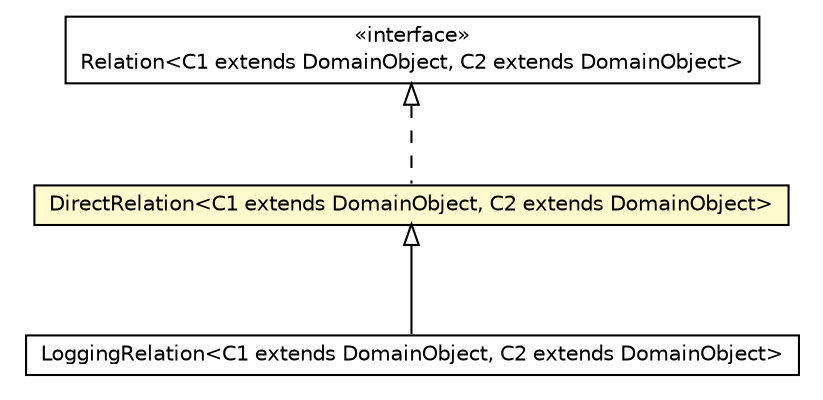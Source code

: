 #!/usr/local/bin/dot
#
# Class diagram 
# Generated by UMLGraph version 5.1 (http://www.umlgraph.org/)
#

digraph G {
	edge [fontname="Helvetica",fontsize=10,labelfontname="Helvetica",labelfontsize=10];
	node [fontname="Helvetica",fontsize=10,shape=plaintext];
	nodesep=0.25;
	ranksep=0.5;
	// pt.ist.fenixframework.dml.runtime.Relation<C1 extends pt.ist.fenixframework.DomainObject, C2 extends pt.ist.fenixframework.DomainObject>
	c54423 [label=<<table title="pt.ist.fenixframework.dml.runtime.Relation" border="0" cellborder="1" cellspacing="0" cellpadding="2" port="p" href="./Relation.html">
		<tr><td><table border="0" cellspacing="0" cellpadding="1">
<tr><td align="center" balign="center"> &#171;interface&#187; </td></tr>
<tr><td align="center" balign="center"> Relation&lt;C1 extends DomainObject, C2 extends DomainObject&gt; </td></tr>
		</table></td></tr>
		</table>>, fontname="Helvetica", fontcolor="black", fontsize=10.0];
	// pt.ist.fenixframework.dml.runtime.DirectRelation<C1 extends pt.ist.fenixframework.DomainObject, C2 extends pt.ist.fenixframework.DomainObject>
	c54428 [label=<<table title="pt.ist.fenixframework.dml.runtime.DirectRelation" border="0" cellborder="1" cellspacing="0" cellpadding="2" port="p" bgcolor="lemonChiffon" href="./DirectRelation.html">
		<tr><td><table border="0" cellspacing="0" cellpadding="1">
<tr><td align="center" balign="center"> DirectRelation&lt;C1 extends DomainObject, C2 extends DomainObject&gt; </td></tr>
		</table></td></tr>
		</table>>, fontname="Helvetica", fontcolor="black", fontsize=10.0];
	// pt.ist.fenixframework.backend.jvstmojb.pstm.LoggingRelation<C1 extends pt.ist.fenixframework.DomainObject, C2 extends pt.ist.fenixframework.DomainObject>
	c54649 [label=<<table title="pt.ist.fenixframework.backend.jvstmojb.pstm.LoggingRelation" border="0" cellborder="1" cellspacing="0" cellpadding="2" port="p" href="../../backend/jvstmojb/pstm/LoggingRelation.html">
		<tr><td><table border="0" cellspacing="0" cellpadding="1">
<tr><td align="center" balign="center"> LoggingRelation&lt;C1 extends DomainObject, C2 extends DomainObject&gt; </td></tr>
		</table></td></tr>
		</table>>, fontname="Helvetica", fontcolor="black", fontsize=10.0];
	//pt.ist.fenixframework.dml.runtime.DirectRelation<C1 extends pt.ist.fenixframework.DomainObject, C2 extends pt.ist.fenixframework.DomainObject> implements pt.ist.fenixframework.dml.runtime.Relation<C1 extends pt.ist.fenixframework.DomainObject, C2 extends pt.ist.fenixframework.DomainObject>
	c54423:p -> c54428:p [dir=back,arrowtail=empty,style=dashed];
	//pt.ist.fenixframework.backend.jvstmojb.pstm.LoggingRelation<C1 extends pt.ist.fenixframework.DomainObject, C2 extends pt.ist.fenixframework.DomainObject> extends pt.ist.fenixframework.dml.runtime.DirectRelation<C1, C2>
	c54428:p -> c54649:p [dir=back,arrowtail=empty];
}

